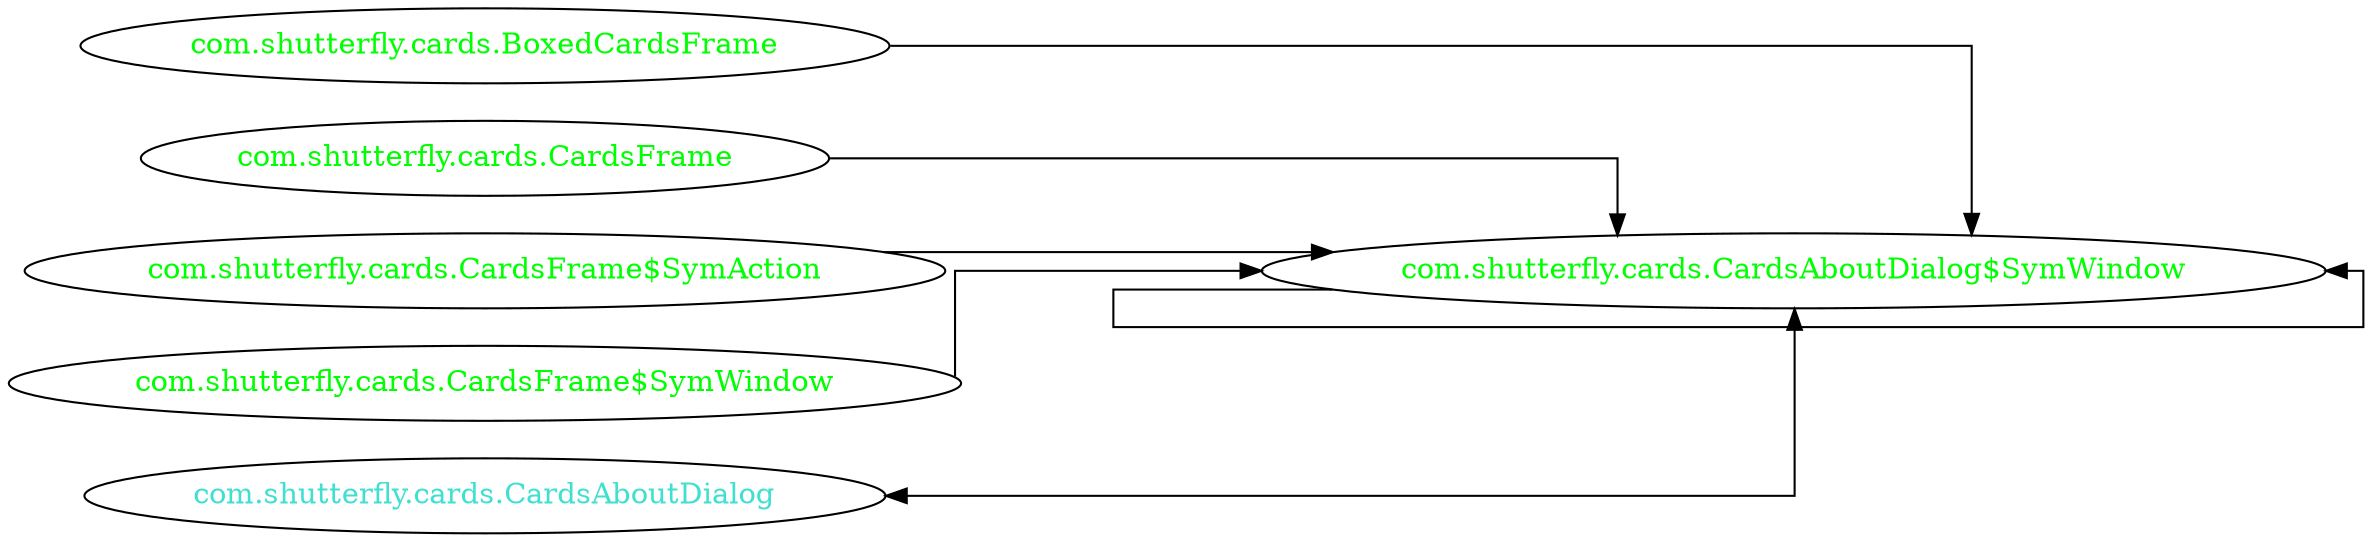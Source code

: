digraph dependencyGraph {
 concentrate=true;
 ranksep="2.0";
 rankdir="LR"; 
 splines="ortho";
"com.shutterfly.cards.CardsAboutDialog$SymWindow" [fontcolor="red"];
"com.shutterfly.cards.BoxedCardsFrame" [ fontcolor="green" ];
"com.shutterfly.cards.BoxedCardsFrame"->"com.shutterfly.cards.CardsAboutDialog$SymWindow";
"com.shutterfly.cards.CardsAboutDialog$SymWindow" [ fontcolor="green" ];
"com.shutterfly.cards.CardsAboutDialog$SymWindow"->"com.shutterfly.cards.CardsAboutDialog$SymWindow";
"com.shutterfly.cards.CardsFrame" [ fontcolor="green" ];
"com.shutterfly.cards.CardsFrame"->"com.shutterfly.cards.CardsAboutDialog$SymWindow";
"com.shutterfly.cards.CardsFrame$SymAction" [ fontcolor="green" ];
"com.shutterfly.cards.CardsFrame$SymAction"->"com.shutterfly.cards.CardsAboutDialog$SymWindow";
"com.shutterfly.cards.CardsFrame$SymWindow" [ fontcolor="green" ];
"com.shutterfly.cards.CardsFrame$SymWindow"->"com.shutterfly.cards.CardsAboutDialog$SymWindow";
"com.shutterfly.cards.CardsAboutDialog" [ fontcolor="turquoise" ];
"com.shutterfly.cards.CardsAboutDialog"->"com.shutterfly.cards.CardsAboutDialog$SymWindow" [dir=both];
}